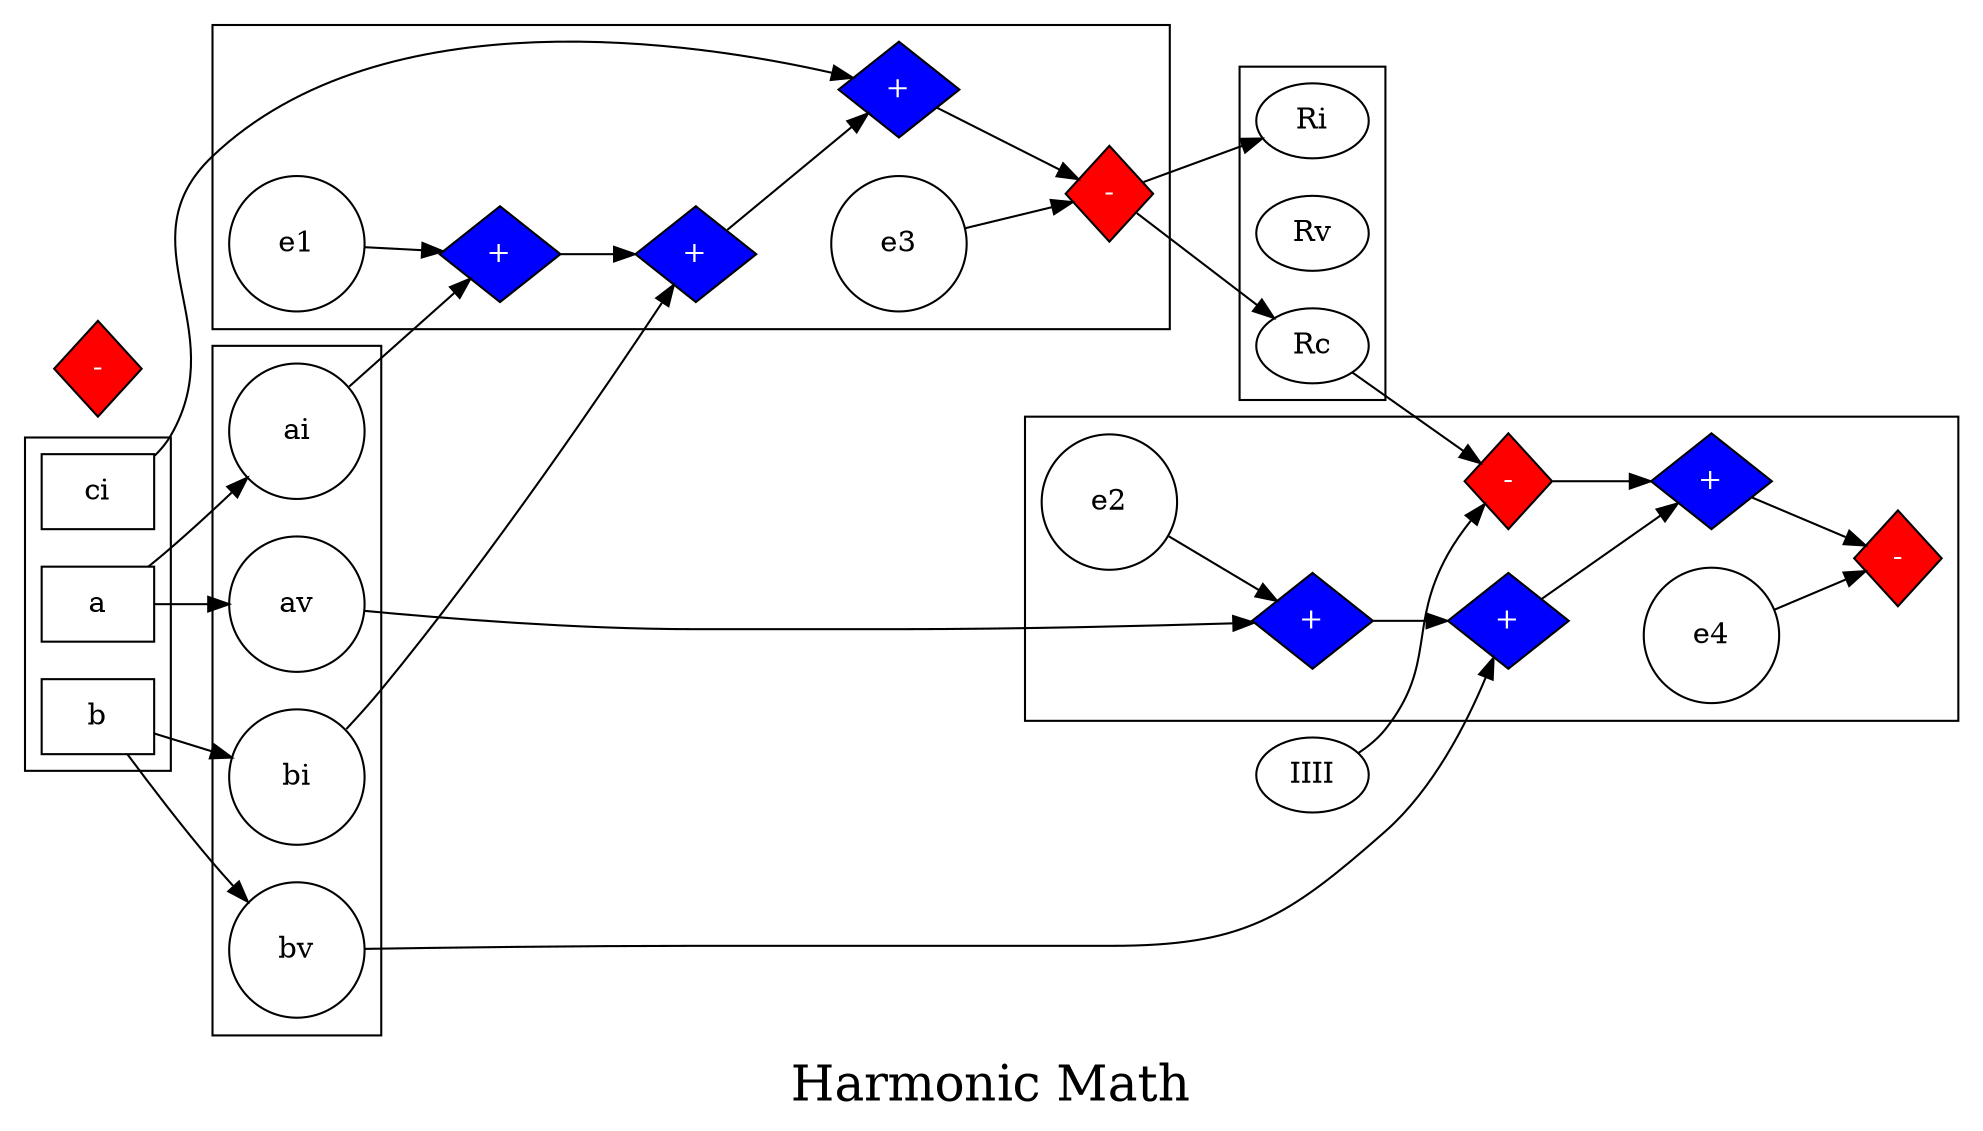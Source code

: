 ##Command to produce the output: "dot -Tpng thisfile > thisfile.png"

digraph HeterodyneAdder {
    graph [fontsize=15 splines=true overlap=false rankdir = "LR"];

    subgraph cluster_inputs {
        rank=same;
        node [shape=box];  a;b;ci;
    }

    subgraph cluster_chewed_inputs {
        rank=same;
        node [shape=circle fixedsize=true width=0.9];ai;av;bi;bv;
    }

    {node [shape=diamond,style=filled,fontcolor=white,fillcolor=blue,label="+",height=.3,width=.3];
        add01; add02; add03; add04; add05; add06;}
    {node [shape=diamond,style=filled,fontcolor=white,fillcolor=red,label="-",height=.3,width=.3];
        sub01; sub02; sub03; sub04;}
    {node [shape=circle fixedsize=true width=0.9 labeli="e"];e1;e2;e3;e4;}
    /*
    ** Build the I-adder
    */
    subgraph cluster_add_Is {
        e1 -> add01 -> add03 -> add05 -> sub01;
        e3 -> sub01;
    }
    /*
    ** Feed the input into it
    */
    a->ai;
    a->av;
    ai->add01;
    av->add02;
    ci->add05;
    /*
    ** Build the V adder
    */
    subgraph cluster_add_Vs {
        e2 -> add02 -> add04 -> add06 -> sub03;
        e4 -> sub03;
        sub02->add06;
    }
    /*
    ** Feed the inputs into it
    */
    b->bi;
    b->bv;
    bi->add03;
    bv->add04;
    /* Where does IIII come from? */
    IIII->sub02;

    /*
    ** Group the output
    */
    subgraph cluster_results {
        rank=same;
        Ri; Rv; Rc;
    }
    /*
    ** Extract the results into the output
    */
    sub01->Ri;
    sub01->Rc;
    Rc->sub02;

    overlap=false
    label="Harmonic Math"
    fontsize=24;
}
